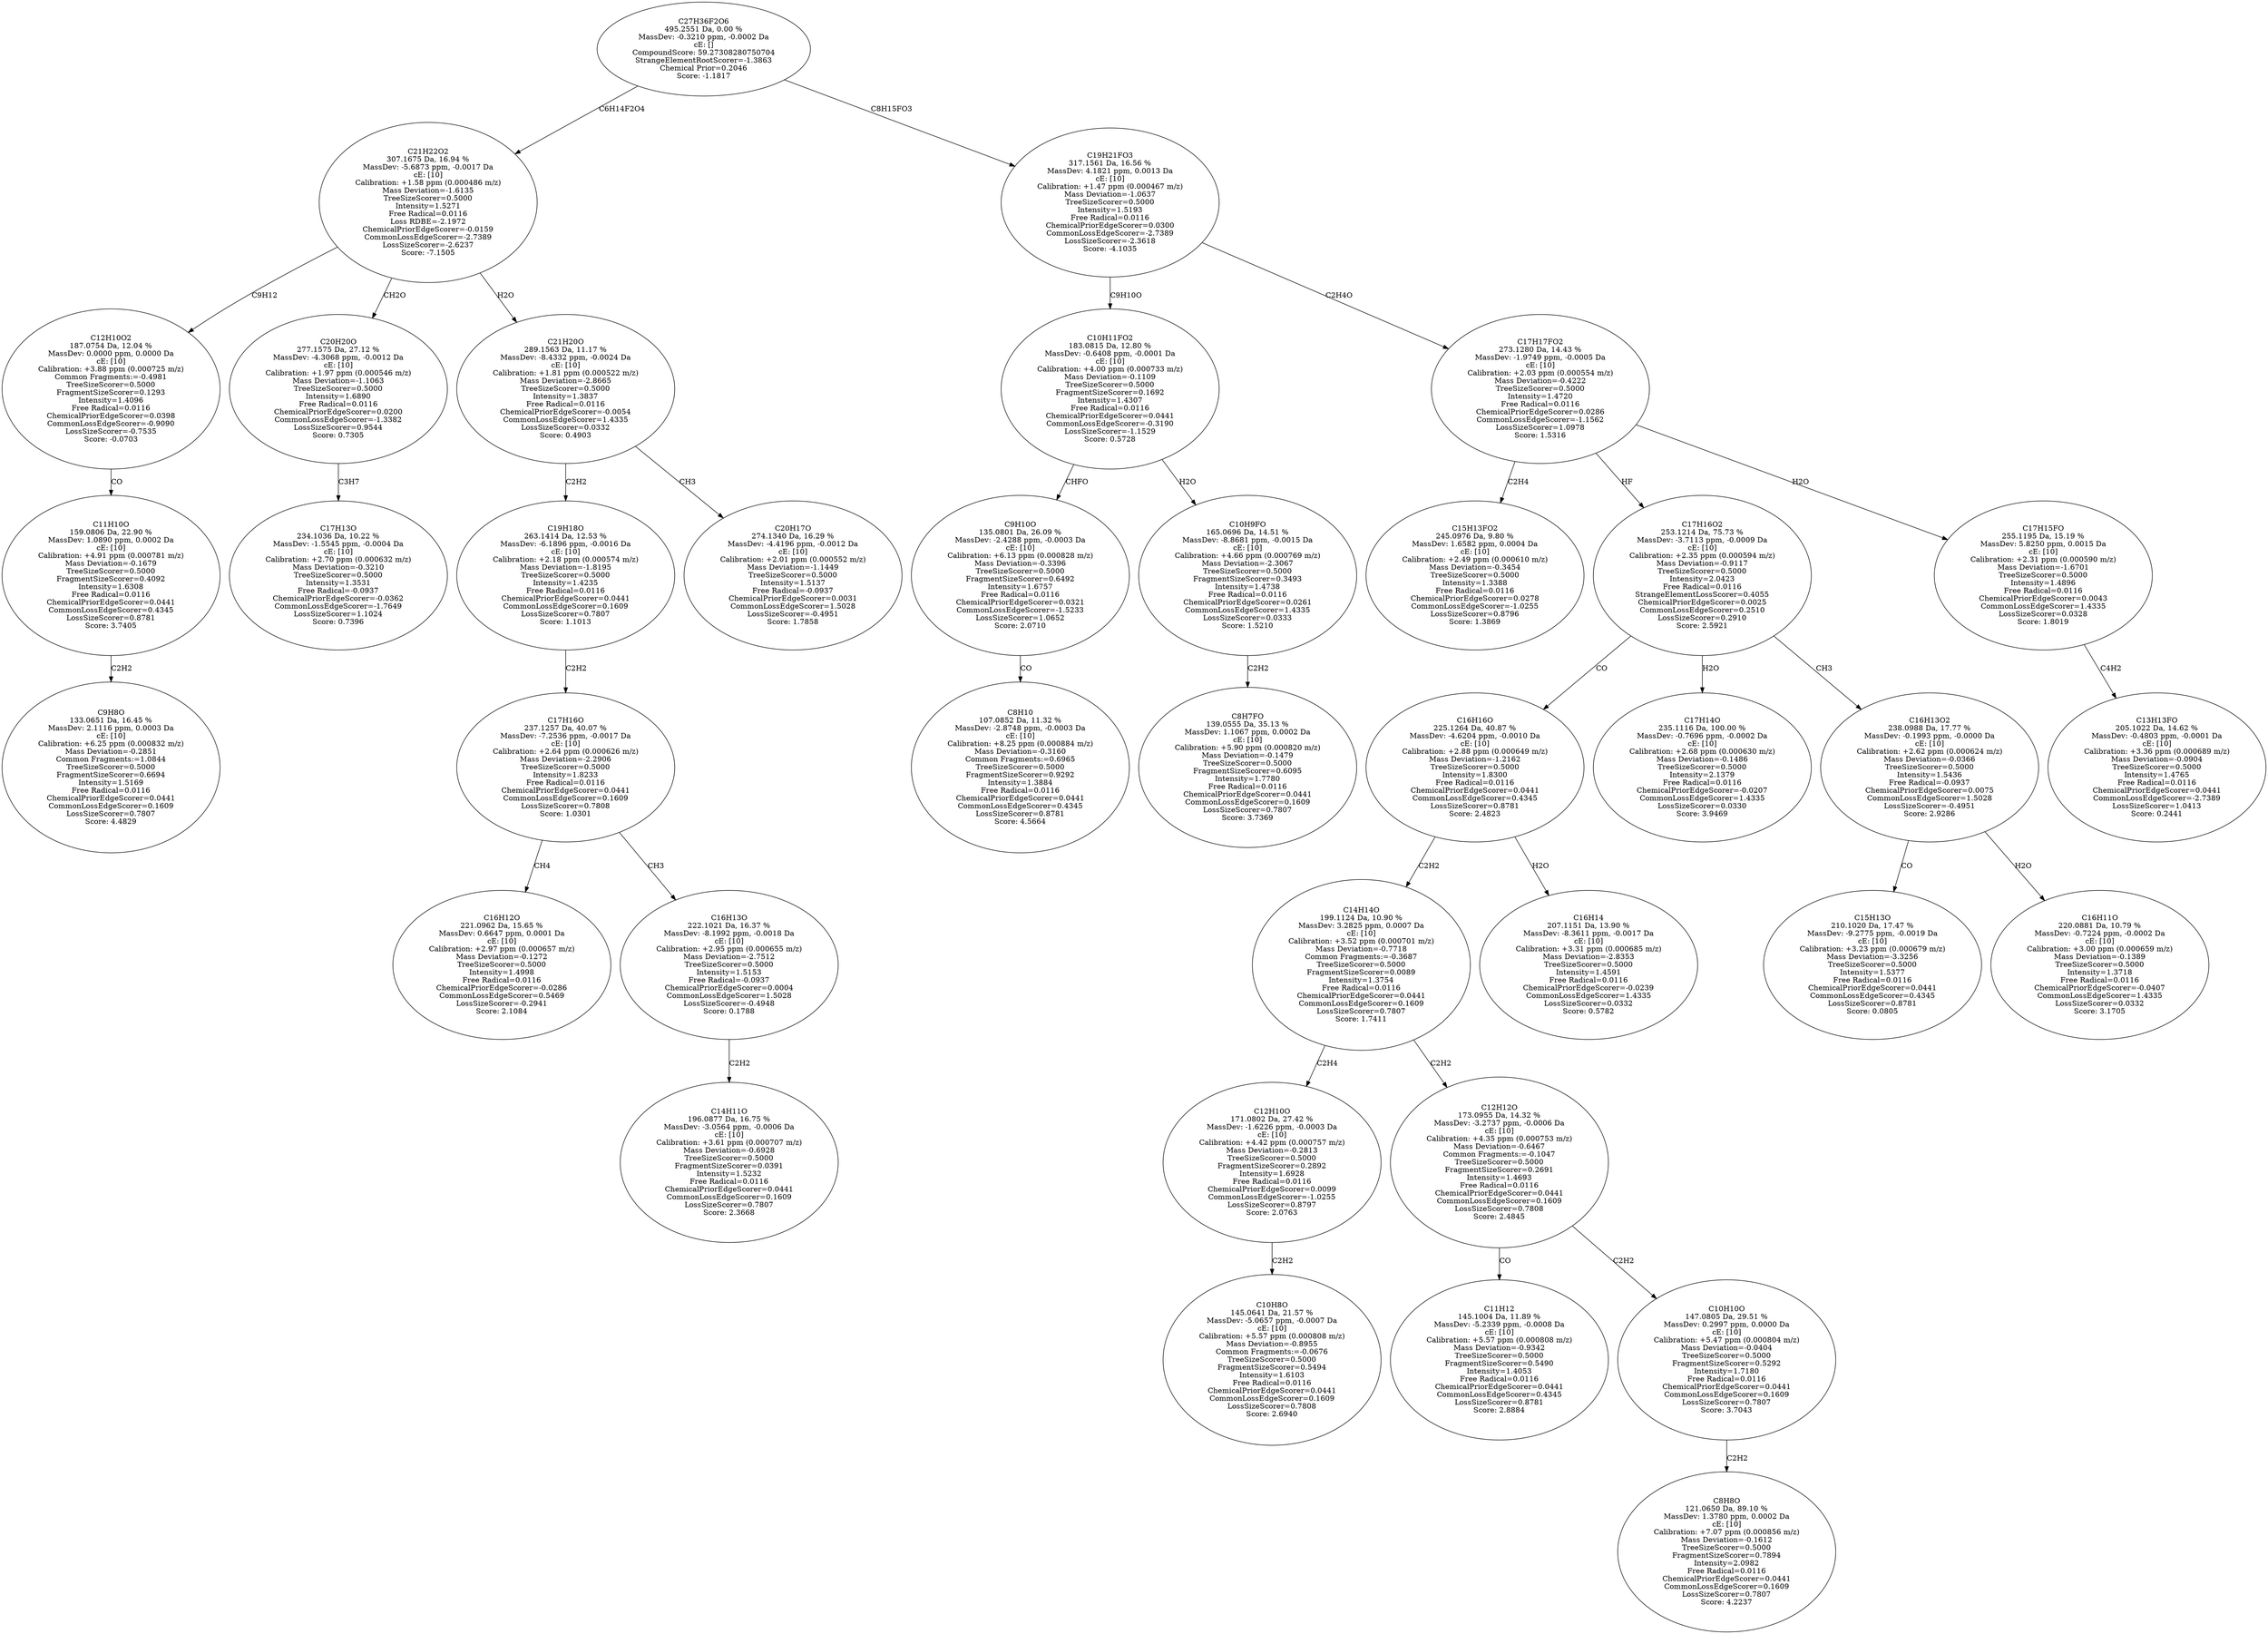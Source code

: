 strict digraph {
v1 [label="C9H8O\n133.0651 Da, 16.45 %\nMassDev: 2.1116 ppm, 0.0003 Da\ncE: [10]\nCalibration: +6.25 ppm (0.000832 m/z)\nMass Deviation=-0.2851\nCommon Fragments:=1.0844\nTreeSizeScorer=0.5000\nFragmentSizeScorer=0.6694\nIntensity=1.5169\nFree Radical=0.0116\nChemicalPriorEdgeScorer=0.0441\nCommonLossEdgeScorer=0.1609\nLossSizeScorer=0.7807\nScore: 4.4829"];
v2 [label="C11H10O\n159.0806 Da, 22.90 %\nMassDev: 1.0890 ppm, 0.0002 Da\ncE: [10]\nCalibration: +4.91 ppm (0.000781 m/z)\nMass Deviation=-0.1679\nTreeSizeScorer=0.5000\nFragmentSizeScorer=0.4092\nIntensity=1.6308\nFree Radical=0.0116\nChemicalPriorEdgeScorer=0.0441\nCommonLossEdgeScorer=0.4345\nLossSizeScorer=0.8781\nScore: 3.7405"];
v3 [label="C12H10O2\n187.0754 Da, 12.04 %\nMassDev: 0.0000 ppm, 0.0000 Da\ncE: [10]\nCalibration: +3.88 ppm (0.000725 m/z)\nCommon Fragments:=-0.4981\nTreeSizeScorer=0.5000\nFragmentSizeScorer=0.1293\nIntensity=1.4096\nFree Radical=0.0116\nChemicalPriorEdgeScorer=0.0398\nCommonLossEdgeScorer=-0.9090\nLossSizeScorer=-0.7535\nScore: -0.0703"];
v4 [label="C17H13O\n234.1036 Da, 10.22 %\nMassDev: -1.5545 ppm, -0.0004 Da\ncE: [10]\nCalibration: +2.70 ppm (0.000632 m/z)\nMass Deviation=-0.3210\nTreeSizeScorer=0.5000\nIntensity=1.3531\nFree Radical=-0.0937\nChemicalPriorEdgeScorer=-0.0362\nCommonLossEdgeScorer=-1.7649\nLossSizeScorer=1.1024\nScore: 0.7396"];
v5 [label="C20H20O\n277.1575 Da, 27.12 %\nMassDev: -4.3068 ppm, -0.0012 Da\ncE: [10]\nCalibration: +1.97 ppm (0.000546 m/z)\nMass Deviation=-1.1063\nTreeSizeScorer=0.5000\nIntensity=1.6890\nFree Radical=0.0116\nChemicalPriorEdgeScorer=0.0200\nCommonLossEdgeScorer=-1.3382\nLossSizeScorer=0.9544\nScore: 0.7305"];
v6 [label="C16H12O\n221.0962 Da, 15.65 %\nMassDev: 0.6647 ppm, 0.0001 Da\ncE: [10]\nCalibration: +2.97 ppm (0.000657 m/z)\nMass Deviation=-0.1272\nTreeSizeScorer=0.5000\nIntensity=1.4998\nFree Radical=0.0116\nChemicalPriorEdgeScorer=-0.0286\nCommonLossEdgeScorer=0.5469\nLossSizeScorer=-0.2941\nScore: 2.1084"];
v7 [label="C14H11O\n196.0877 Da, 16.75 %\nMassDev: -3.0564 ppm, -0.0006 Da\ncE: [10]\nCalibration: +3.61 ppm (0.000707 m/z)\nMass Deviation=-0.6928\nTreeSizeScorer=0.5000\nFragmentSizeScorer=0.0391\nIntensity=1.5232\nFree Radical=0.0116\nChemicalPriorEdgeScorer=0.0441\nCommonLossEdgeScorer=0.1609\nLossSizeScorer=0.7807\nScore: 2.3668"];
v8 [label="C16H13O\n222.1021 Da, 16.37 %\nMassDev: -8.1992 ppm, -0.0018 Da\ncE: [10]\nCalibration: +2.95 ppm (0.000655 m/z)\nMass Deviation=-2.7512\nTreeSizeScorer=0.5000\nIntensity=1.5153\nFree Radical=-0.0937\nChemicalPriorEdgeScorer=0.0004\nCommonLossEdgeScorer=1.5028\nLossSizeScorer=-0.4948\nScore: 0.1788"];
v9 [label="C17H16O\n237.1257 Da, 40.07 %\nMassDev: -7.2536 ppm, -0.0017 Da\ncE: [10]\nCalibration: +2.64 ppm (0.000626 m/z)\nMass Deviation=-2.2906\nTreeSizeScorer=0.5000\nIntensity=1.8233\nFree Radical=0.0116\nChemicalPriorEdgeScorer=0.0441\nCommonLossEdgeScorer=0.1609\nLossSizeScorer=0.7808\nScore: 1.0301"];
v10 [label="C19H18O\n263.1414 Da, 12.53 %\nMassDev: -6.1896 ppm, -0.0016 Da\ncE: [10]\nCalibration: +2.18 ppm (0.000574 m/z)\nMass Deviation=-1.8195\nTreeSizeScorer=0.5000\nIntensity=1.4235\nFree Radical=0.0116\nChemicalPriorEdgeScorer=0.0441\nCommonLossEdgeScorer=0.1609\nLossSizeScorer=0.7807\nScore: 1.1013"];
v11 [label="C20H17O\n274.1340 Da, 16.29 %\nMassDev: -4.4196 ppm, -0.0012 Da\ncE: [10]\nCalibration: +2.01 ppm (0.000552 m/z)\nMass Deviation=-1.1449\nTreeSizeScorer=0.5000\nIntensity=1.5137\nFree Radical=-0.0937\nChemicalPriorEdgeScorer=0.0031\nCommonLossEdgeScorer=1.5028\nLossSizeScorer=-0.4951\nScore: 1.7858"];
v12 [label="C21H20O\n289.1563 Da, 11.17 %\nMassDev: -8.4332 ppm, -0.0024 Da\ncE: [10]\nCalibration: +1.81 ppm (0.000522 m/z)\nMass Deviation=-2.8665\nTreeSizeScorer=0.5000\nIntensity=1.3837\nFree Radical=0.0116\nChemicalPriorEdgeScorer=-0.0054\nCommonLossEdgeScorer=1.4335\nLossSizeScorer=0.0332\nScore: 0.4903"];
v13 [label="C21H22O2\n307.1675 Da, 16.94 %\nMassDev: -5.6873 ppm, -0.0017 Da\ncE: [10]\nCalibration: +1.58 ppm (0.000486 m/z)\nMass Deviation=-1.6135\nTreeSizeScorer=0.5000\nIntensity=1.5271\nFree Radical=0.0116\nLoss RDBE=-2.1972\nChemicalPriorEdgeScorer=-0.0159\nCommonLossEdgeScorer=-2.7389\nLossSizeScorer=-2.6237\nScore: -7.1505"];
v14 [label="C8H10\n107.0852 Da, 11.32 %\nMassDev: -2.8748 ppm, -0.0003 Da\ncE: [10]\nCalibration: +8.25 ppm (0.000884 m/z)\nMass Deviation=-0.3160\nCommon Fragments:=0.6965\nTreeSizeScorer=0.5000\nFragmentSizeScorer=0.9292\nIntensity=1.3884\nFree Radical=0.0116\nChemicalPriorEdgeScorer=0.0441\nCommonLossEdgeScorer=0.4345\nLossSizeScorer=0.8781\nScore: 4.5664"];
v15 [label="C9H10O\n135.0801 Da, 26.09 %\nMassDev: -2.4288 ppm, -0.0003 Da\ncE: [10]\nCalibration: +6.13 ppm (0.000828 m/z)\nMass Deviation=-0.3396\nTreeSizeScorer=0.5000\nFragmentSizeScorer=0.6492\nIntensity=1.6757\nFree Radical=0.0116\nChemicalPriorEdgeScorer=0.0321\nCommonLossEdgeScorer=-1.5233\nLossSizeScorer=1.0652\nScore: 2.0710"];
v16 [label="C8H7FO\n139.0555 Da, 35.13 %\nMassDev: 1.1067 ppm, 0.0002 Da\ncE: [10]\nCalibration: +5.90 ppm (0.000820 m/z)\nMass Deviation=-0.1479\nTreeSizeScorer=0.5000\nFragmentSizeScorer=0.6095\nIntensity=1.7780\nFree Radical=0.0116\nChemicalPriorEdgeScorer=0.0441\nCommonLossEdgeScorer=0.1609\nLossSizeScorer=0.7807\nScore: 3.7369"];
v17 [label="C10H9FO\n165.0696 Da, 14.51 %\nMassDev: -8.8681 ppm, -0.0015 Da\ncE: [10]\nCalibration: +4.66 ppm (0.000769 m/z)\nMass Deviation=-2.3067\nTreeSizeScorer=0.5000\nFragmentSizeScorer=0.3493\nIntensity=1.4738\nFree Radical=0.0116\nChemicalPriorEdgeScorer=0.0261\nCommonLossEdgeScorer=1.4335\nLossSizeScorer=0.0333\nScore: 1.5210"];
v18 [label="C10H11FO2\n183.0815 Da, 12.80 %\nMassDev: -0.6408 ppm, -0.0001 Da\ncE: [10]\nCalibration: +4.00 ppm (0.000733 m/z)\nMass Deviation=-0.1109\nTreeSizeScorer=0.5000\nFragmentSizeScorer=0.1692\nIntensity=1.4307\nFree Radical=0.0116\nChemicalPriorEdgeScorer=0.0441\nCommonLossEdgeScorer=-0.3190\nLossSizeScorer=-1.1529\nScore: 0.5728"];
v19 [label="C15H13FO2\n245.0976 Da, 9.80 %\nMassDev: 1.6582 ppm, 0.0004 Da\ncE: [10]\nCalibration: +2.49 ppm (0.000610 m/z)\nMass Deviation=-0.3454\nTreeSizeScorer=0.5000\nIntensity=1.3388\nFree Radical=0.0116\nChemicalPriorEdgeScorer=0.0278\nCommonLossEdgeScorer=-1.0255\nLossSizeScorer=0.8796\nScore: 1.3869"];
v20 [label="C10H8O\n145.0641 Da, 21.57 %\nMassDev: -5.0657 ppm, -0.0007 Da\ncE: [10]\nCalibration: +5.57 ppm (0.000808 m/z)\nMass Deviation=-0.8955\nCommon Fragments:=-0.0676\nTreeSizeScorer=0.5000\nFragmentSizeScorer=0.5494\nIntensity=1.6103\nFree Radical=0.0116\nChemicalPriorEdgeScorer=0.0441\nCommonLossEdgeScorer=0.1609\nLossSizeScorer=0.7808\nScore: 2.6940"];
v21 [label="C12H10O\n171.0802 Da, 27.42 %\nMassDev: -1.6226 ppm, -0.0003 Da\ncE: [10]\nCalibration: +4.42 ppm (0.000757 m/z)\nMass Deviation=-0.2813\nTreeSizeScorer=0.5000\nFragmentSizeScorer=0.2892\nIntensity=1.6928\nFree Radical=0.0116\nChemicalPriorEdgeScorer=0.0099\nCommonLossEdgeScorer=-1.0255\nLossSizeScorer=0.8797\nScore: 2.0763"];
v22 [label="C11H12\n145.1004 Da, 11.89 %\nMassDev: -5.2339 ppm, -0.0008 Da\ncE: [10]\nCalibration: +5.57 ppm (0.000808 m/z)\nMass Deviation=-0.9342\nTreeSizeScorer=0.5000\nFragmentSizeScorer=0.5490\nIntensity=1.4053\nFree Radical=0.0116\nChemicalPriorEdgeScorer=0.0441\nCommonLossEdgeScorer=0.4345\nLossSizeScorer=0.8781\nScore: 2.8884"];
v23 [label="C8H8O\n121.0650 Da, 89.10 %\nMassDev: 1.3780 ppm, 0.0002 Da\ncE: [10]\nCalibration: +7.07 ppm (0.000856 m/z)\nMass Deviation=-0.1612\nTreeSizeScorer=0.5000\nFragmentSizeScorer=0.7894\nIntensity=2.0982\nFree Radical=0.0116\nChemicalPriorEdgeScorer=0.0441\nCommonLossEdgeScorer=0.1609\nLossSizeScorer=0.7807\nScore: 4.2237"];
v24 [label="C10H10O\n147.0805 Da, 29.51 %\nMassDev: 0.2997 ppm, 0.0000 Da\ncE: [10]\nCalibration: +5.47 ppm (0.000804 m/z)\nMass Deviation=-0.0404\nTreeSizeScorer=0.5000\nFragmentSizeScorer=0.5292\nIntensity=1.7180\nFree Radical=0.0116\nChemicalPriorEdgeScorer=0.0441\nCommonLossEdgeScorer=0.1609\nLossSizeScorer=0.7807\nScore: 3.7043"];
v25 [label="C12H12O\n173.0955 Da, 14.32 %\nMassDev: -3.2737 ppm, -0.0006 Da\ncE: [10]\nCalibration: +4.35 ppm (0.000753 m/z)\nMass Deviation=-0.6467\nCommon Fragments:=-0.1047\nTreeSizeScorer=0.5000\nFragmentSizeScorer=0.2691\nIntensity=1.4693\nFree Radical=0.0116\nChemicalPriorEdgeScorer=0.0441\nCommonLossEdgeScorer=0.1609\nLossSizeScorer=0.7808\nScore: 2.4845"];
v26 [label="C14H14O\n199.1124 Da, 10.90 %\nMassDev: 3.2825 ppm, 0.0007 Da\ncE: [10]\nCalibration: +3.52 ppm (0.000701 m/z)\nMass Deviation=-0.7718\nCommon Fragments:=-0.3687\nTreeSizeScorer=0.5000\nFragmentSizeScorer=0.0089\nIntensity=1.3754\nFree Radical=0.0116\nChemicalPriorEdgeScorer=0.0441\nCommonLossEdgeScorer=0.1609\nLossSizeScorer=0.7807\nScore: 1.7411"];
v27 [label="C16H14\n207.1151 Da, 13.90 %\nMassDev: -8.3611 ppm, -0.0017 Da\ncE: [10]\nCalibration: +3.31 ppm (0.000685 m/z)\nMass Deviation=-2.8353\nTreeSizeScorer=0.5000\nIntensity=1.4591\nFree Radical=0.0116\nChemicalPriorEdgeScorer=-0.0239\nCommonLossEdgeScorer=1.4335\nLossSizeScorer=0.0332\nScore: 0.5782"];
v28 [label="C16H16O\n225.1264 Da, 40.87 %\nMassDev: -4.6204 ppm, -0.0010 Da\ncE: [10]\nCalibration: +2.88 ppm (0.000649 m/z)\nMass Deviation=-1.2162\nTreeSizeScorer=0.5000\nIntensity=1.8300\nFree Radical=0.0116\nChemicalPriorEdgeScorer=0.0441\nCommonLossEdgeScorer=0.4345\nLossSizeScorer=0.8781\nScore: 2.4823"];
v29 [label="C17H14O\n235.1116 Da, 100.00 %\nMassDev: -0.7696 ppm, -0.0002 Da\ncE: [10]\nCalibration: +2.68 ppm (0.000630 m/z)\nMass Deviation=-0.1486\nTreeSizeScorer=0.5000\nIntensity=2.1379\nFree Radical=0.0116\nChemicalPriorEdgeScorer=-0.0207\nCommonLossEdgeScorer=1.4335\nLossSizeScorer=0.0330\nScore: 3.9469"];
v30 [label="C15H13O\n210.1020 Da, 17.47 %\nMassDev: -9.2775 ppm, -0.0019 Da\ncE: [10]\nCalibration: +3.23 ppm (0.000679 m/z)\nMass Deviation=-3.3256\nTreeSizeScorer=0.5000\nIntensity=1.5377\nFree Radical=0.0116\nChemicalPriorEdgeScorer=0.0441\nCommonLossEdgeScorer=0.4345\nLossSizeScorer=0.8781\nScore: 0.0805"];
v31 [label="C16H11O\n220.0881 Da, 10.79 %\nMassDev: -0.7224 ppm, -0.0002 Da\ncE: [10]\nCalibration: +3.00 ppm (0.000659 m/z)\nMass Deviation=-0.1389\nTreeSizeScorer=0.5000\nIntensity=1.3718\nFree Radical=0.0116\nChemicalPriorEdgeScorer=-0.0407\nCommonLossEdgeScorer=1.4335\nLossSizeScorer=0.0332\nScore: 3.1705"];
v32 [label="C16H13O2\n238.0988 Da, 17.77 %\nMassDev: -0.1993 ppm, -0.0000 Da\ncE: [10]\nCalibration: +2.62 ppm (0.000624 m/z)\nMass Deviation=-0.0366\nTreeSizeScorer=0.5000\nIntensity=1.5436\nFree Radical=-0.0937\nChemicalPriorEdgeScorer=0.0075\nCommonLossEdgeScorer=1.5028\nLossSizeScorer=-0.4951\nScore: 2.9286"];
v33 [label="C17H16O2\n253.1214 Da, 75.73 %\nMassDev: -3.7113 ppm, -0.0009 Da\ncE: [10]\nCalibration: +2.35 ppm (0.000594 m/z)\nMass Deviation=-0.9117\nTreeSizeScorer=0.5000\nIntensity=2.0423\nFree Radical=0.0116\nStrangeElementLossScorer=0.4055\nChemicalPriorEdgeScorer=0.0025\nCommonLossEdgeScorer=0.2510\nLossSizeScorer=0.2910\nScore: 2.5921"];
v34 [label="C13H13FO\n205.1022 Da, 14.62 %\nMassDev: -0.4803 ppm, -0.0001 Da\ncE: [10]\nCalibration: +3.36 ppm (0.000689 m/z)\nMass Deviation=-0.0904\nTreeSizeScorer=0.5000\nIntensity=1.4765\nFree Radical=0.0116\nChemicalPriorEdgeScorer=0.0441\nCommonLossEdgeScorer=-2.7389\nLossSizeScorer=1.0413\nScore: 0.2441"];
v35 [label="C17H15FO\n255.1195 Da, 15.19 %\nMassDev: 5.8250 ppm, 0.0015 Da\ncE: [10]\nCalibration: +2.31 ppm (0.000590 m/z)\nMass Deviation=-1.6701\nTreeSizeScorer=0.5000\nIntensity=1.4896\nFree Radical=0.0116\nChemicalPriorEdgeScorer=0.0043\nCommonLossEdgeScorer=1.4335\nLossSizeScorer=0.0328\nScore: 1.8019"];
v36 [label="C17H17FO2\n273.1280 Da, 14.43 %\nMassDev: -1.9749 ppm, -0.0005 Da\ncE: [10]\nCalibration: +2.03 ppm (0.000554 m/z)\nMass Deviation=-0.4222\nTreeSizeScorer=0.5000\nIntensity=1.4720\nFree Radical=0.0116\nChemicalPriorEdgeScorer=0.0286\nCommonLossEdgeScorer=-1.1562\nLossSizeScorer=1.0978\nScore: 1.5316"];
v37 [label="C19H21FO3\n317.1561 Da, 16.56 %\nMassDev: 4.1821 ppm, 0.0013 Da\ncE: [10]\nCalibration: +1.47 ppm (0.000467 m/z)\nMass Deviation=-1.0637\nTreeSizeScorer=0.5000\nIntensity=1.5193\nFree Radical=0.0116\nChemicalPriorEdgeScorer=0.0300\nCommonLossEdgeScorer=-2.7389\nLossSizeScorer=-2.3618\nScore: -4.1035"];
v38 [label="C27H36F2O6\n495.2551 Da, 0.00 %\nMassDev: -0.3210 ppm, -0.0002 Da\ncE: []\nCompoundScore: 59.27308280750704\nStrangeElementRootScorer=-1.3863\nChemical Prior=0.2046\nScore: -1.1817"];
v2 -> v1 [label="C2H2"];
v3 -> v2 [label="CO"];
v13 -> v3 [label="C9H12"];
v5 -> v4 [label="C3H7"];
v13 -> v5 [label="CH2O"];
v9 -> v6 [label="CH4"];
v8 -> v7 [label="C2H2"];
v9 -> v8 [label="CH3"];
v10 -> v9 [label="C2H2"];
v12 -> v10 [label="C2H2"];
v12 -> v11 [label="CH3"];
v13 -> v12 [label="H2O"];
v38 -> v13 [label="C6H14F2O4"];
v15 -> v14 [label="CO"];
v18 -> v15 [label="CHFO"];
v17 -> v16 [label="C2H2"];
v18 -> v17 [label="H2O"];
v37 -> v18 [label="C9H10O"];
v36 -> v19 [label="C2H4"];
v21 -> v20 [label="C2H2"];
v26 -> v21 [label="C2H4"];
v25 -> v22 [label="CO"];
v24 -> v23 [label="C2H2"];
v25 -> v24 [label="C2H2"];
v26 -> v25 [label="C2H2"];
v28 -> v26 [label="C2H2"];
v28 -> v27 [label="H2O"];
v33 -> v28 [label="CO"];
v33 -> v29 [label="H2O"];
v32 -> v30 [label="CO"];
v32 -> v31 [label="H2O"];
v33 -> v32 [label="CH3"];
v36 -> v33 [label="HF"];
v35 -> v34 [label="C4H2"];
v36 -> v35 [label="H2O"];
v37 -> v36 [label="C2H4O"];
v38 -> v37 [label="C8H15FO3"];
}